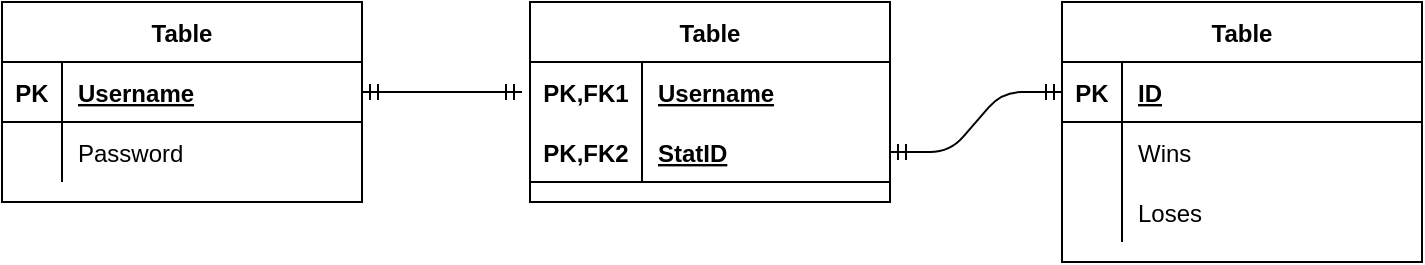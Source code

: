 <mxfile version="14.9.6" type="device"><diagram id="C3VuH4G40iCmeczMc2MV" name="Side-1"><mxGraphModel dx="1038" dy="607" grid="1" gridSize="10" guides="1" tooltips="1" connect="1" arrows="1" fold="1" page="1" pageScale="1" pageWidth="827" pageHeight="1169" math="0" shadow="0"><root><mxCell id="0"/><mxCell id="1" parent="0"/><mxCell id="pwa9HxluwNlEmkrrq4TM-2" value="Table" style="shape=table;startSize=30;container=1;collapsible=1;childLayout=tableLayout;fixedRows=1;rowLines=0;fontStyle=1;align=center;resizeLast=1;" vertex="1" parent="1"><mxGeometry x="590" y="230" width="180" height="130" as="geometry"/></mxCell><mxCell id="pwa9HxluwNlEmkrrq4TM-3" value="" style="shape=partialRectangle;collapsible=0;dropTarget=0;pointerEvents=0;fillColor=none;top=0;left=0;bottom=1;right=0;points=[[0,0.5],[1,0.5]];portConstraint=eastwest;" vertex="1" parent="pwa9HxluwNlEmkrrq4TM-2"><mxGeometry y="30" width="180" height="30" as="geometry"/></mxCell><mxCell id="pwa9HxluwNlEmkrrq4TM-4" value="PK" style="shape=partialRectangle;connectable=0;fillColor=none;top=0;left=0;bottom=0;right=0;fontStyle=1;overflow=hidden;" vertex="1" parent="pwa9HxluwNlEmkrrq4TM-3"><mxGeometry width="30" height="30" as="geometry"/></mxCell><mxCell id="pwa9HxluwNlEmkrrq4TM-5" value="ID" style="shape=partialRectangle;connectable=0;fillColor=none;top=0;left=0;bottom=0;right=0;align=left;spacingLeft=6;fontStyle=5;overflow=hidden;" vertex="1" parent="pwa9HxluwNlEmkrrq4TM-3"><mxGeometry x="30" width="150" height="30" as="geometry"/></mxCell><mxCell id="pwa9HxluwNlEmkrrq4TM-6" value="" style="shape=partialRectangle;collapsible=0;dropTarget=0;pointerEvents=0;fillColor=none;top=0;left=0;bottom=0;right=0;points=[[0,0.5],[1,0.5]];portConstraint=eastwest;" vertex="1" parent="pwa9HxluwNlEmkrrq4TM-2"><mxGeometry y="60" width="180" height="30" as="geometry"/></mxCell><mxCell id="pwa9HxluwNlEmkrrq4TM-7" value="" style="shape=partialRectangle;connectable=0;fillColor=none;top=0;left=0;bottom=0;right=0;editable=1;overflow=hidden;" vertex="1" parent="pwa9HxluwNlEmkrrq4TM-6"><mxGeometry width="30" height="30" as="geometry"/></mxCell><mxCell id="pwa9HxluwNlEmkrrq4TM-8" value="Wins" style="shape=partialRectangle;connectable=0;fillColor=none;top=0;left=0;bottom=0;right=0;align=left;spacingLeft=6;overflow=hidden;" vertex="1" parent="pwa9HxluwNlEmkrrq4TM-6"><mxGeometry x="30" width="150" height="30" as="geometry"/></mxCell><mxCell id="pwa9HxluwNlEmkrrq4TM-9" value="" style="shape=partialRectangle;collapsible=0;dropTarget=0;pointerEvents=0;fillColor=none;top=0;left=0;bottom=0;right=0;points=[[0,0.5],[1,0.5]];portConstraint=eastwest;" vertex="1" parent="pwa9HxluwNlEmkrrq4TM-2"><mxGeometry y="90" width="180" height="30" as="geometry"/></mxCell><mxCell id="pwa9HxluwNlEmkrrq4TM-10" value="" style="shape=partialRectangle;connectable=0;fillColor=none;top=0;left=0;bottom=0;right=0;editable=1;overflow=hidden;" vertex="1" parent="pwa9HxluwNlEmkrrq4TM-9"><mxGeometry width="30" height="30" as="geometry"/></mxCell><mxCell id="pwa9HxluwNlEmkrrq4TM-11" value="Loses" style="shape=partialRectangle;connectable=0;fillColor=none;top=0;left=0;bottom=0;right=0;align=left;spacingLeft=6;overflow=hidden;" vertex="1" parent="pwa9HxluwNlEmkrrq4TM-9"><mxGeometry x="30" width="150" height="30" as="geometry"/></mxCell><mxCell id="pwa9HxluwNlEmkrrq4TM-15" value="Table" style="shape=table;startSize=30;container=1;collapsible=1;childLayout=tableLayout;fixedRows=1;rowLines=0;fontStyle=1;align=center;resizeLast=1;" vertex="1" parent="1"><mxGeometry x="60" y="230" width="180" height="100" as="geometry"/></mxCell><mxCell id="pwa9HxluwNlEmkrrq4TM-16" value="" style="shape=partialRectangle;collapsible=0;dropTarget=0;pointerEvents=0;fillColor=none;top=0;left=0;bottom=1;right=0;points=[[0,0.5],[1,0.5]];portConstraint=eastwest;" vertex="1" parent="pwa9HxluwNlEmkrrq4TM-15"><mxGeometry y="30" width="180" height="30" as="geometry"/></mxCell><mxCell id="pwa9HxluwNlEmkrrq4TM-17" value="PK" style="shape=partialRectangle;connectable=0;fillColor=none;top=0;left=0;bottom=0;right=0;fontStyle=1;overflow=hidden;" vertex="1" parent="pwa9HxluwNlEmkrrq4TM-16"><mxGeometry width="30" height="30" as="geometry"/></mxCell><mxCell id="pwa9HxluwNlEmkrrq4TM-18" value="Username" style="shape=partialRectangle;connectable=0;fillColor=none;top=0;left=0;bottom=0;right=0;align=left;spacingLeft=6;fontStyle=5;overflow=hidden;" vertex="1" parent="pwa9HxluwNlEmkrrq4TM-16"><mxGeometry x="30" width="150" height="30" as="geometry"/></mxCell><mxCell id="pwa9HxluwNlEmkrrq4TM-19" value="" style="shape=partialRectangle;collapsible=0;dropTarget=0;pointerEvents=0;fillColor=none;top=0;left=0;bottom=0;right=0;points=[[0,0.5],[1,0.5]];portConstraint=eastwest;" vertex="1" parent="pwa9HxluwNlEmkrrq4TM-15"><mxGeometry y="60" width="180" height="30" as="geometry"/></mxCell><mxCell id="pwa9HxluwNlEmkrrq4TM-20" value="" style="shape=partialRectangle;connectable=0;fillColor=none;top=0;left=0;bottom=0;right=0;editable=1;overflow=hidden;" vertex="1" parent="pwa9HxluwNlEmkrrq4TM-19"><mxGeometry width="30" height="30" as="geometry"/></mxCell><mxCell id="pwa9HxluwNlEmkrrq4TM-21" value="Password" style="shape=partialRectangle;connectable=0;fillColor=none;top=0;left=0;bottom=0;right=0;align=left;spacingLeft=6;overflow=hidden;" vertex="1" parent="pwa9HxluwNlEmkrrq4TM-19"><mxGeometry x="30" width="150" height="30" as="geometry"/></mxCell><mxCell id="pwa9HxluwNlEmkrrq4TM-28" value="Table" style="shape=table;startSize=30;container=1;collapsible=1;childLayout=tableLayout;fixedRows=1;rowLines=0;fontStyle=1;align=center;resizeLast=1;" vertex="1" parent="1"><mxGeometry x="324" y="230" width="180" height="100" as="geometry"/></mxCell><mxCell id="pwa9HxluwNlEmkrrq4TM-29" value="" style="shape=partialRectangle;collapsible=0;dropTarget=0;pointerEvents=0;fillColor=none;top=0;left=0;bottom=0;right=0;points=[[0,0.5],[1,0.5]];portConstraint=eastwest;" vertex="1" parent="pwa9HxluwNlEmkrrq4TM-28"><mxGeometry y="30" width="180" height="30" as="geometry"/></mxCell><mxCell id="pwa9HxluwNlEmkrrq4TM-30" value="PK,FK1" style="shape=partialRectangle;connectable=0;fillColor=none;top=0;left=0;bottom=0;right=0;fontStyle=1;overflow=hidden;" vertex="1" parent="pwa9HxluwNlEmkrrq4TM-29"><mxGeometry width="56" height="30" as="geometry"/></mxCell><mxCell id="pwa9HxluwNlEmkrrq4TM-31" value="Username" style="shape=partialRectangle;connectable=0;fillColor=none;top=0;left=0;bottom=0;right=0;align=left;spacingLeft=6;fontStyle=5;overflow=hidden;" vertex="1" parent="pwa9HxluwNlEmkrrq4TM-29"><mxGeometry x="56" width="124" height="30" as="geometry"/></mxCell><mxCell id="pwa9HxluwNlEmkrrq4TM-32" value="" style="shape=partialRectangle;collapsible=0;dropTarget=0;pointerEvents=0;fillColor=none;top=0;left=0;bottom=1;right=0;points=[[0,0.5],[1,0.5]];portConstraint=eastwest;" vertex="1" parent="pwa9HxluwNlEmkrrq4TM-28"><mxGeometry y="60" width="180" height="30" as="geometry"/></mxCell><mxCell id="pwa9HxluwNlEmkrrq4TM-33" value="PK,FK2" style="shape=partialRectangle;connectable=0;fillColor=none;top=0;left=0;bottom=0;right=0;fontStyle=1;overflow=hidden;" vertex="1" parent="pwa9HxluwNlEmkrrq4TM-32"><mxGeometry width="56" height="30" as="geometry"/></mxCell><mxCell id="pwa9HxluwNlEmkrrq4TM-34" value="StatID" style="shape=partialRectangle;connectable=0;fillColor=none;top=0;left=0;bottom=0;right=0;align=left;spacingLeft=6;fontStyle=5;overflow=hidden;" vertex="1" parent="pwa9HxluwNlEmkrrq4TM-32"><mxGeometry x="56" width="124" height="30" as="geometry"/></mxCell><mxCell id="pwa9HxluwNlEmkrrq4TM-41" value="" style="edgeStyle=entityRelationEdgeStyle;fontSize=12;html=1;endArrow=ERmandOne;startArrow=ERmandOne;entryX=0;entryY=0.5;entryDx=0;entryDy=0;" edge="1" parent="1" source="pwa9HxluwNlEmkrrq4TM-32" target="pwa9HxluwNlEmkrrq4TM-3"><mxGeometry width="100" height="100" relative="1" as="geometry"><mxPoint x="520" y="360" as="sourcePoint"/><mxPoint x="620" y="260" as="targetPoint"/></mxGeometry></mxCell><mxCell id="pwa9HxluwNlEmkrrq4TM-42" value="" style="edgeStyle=entityRelationEdgeStyle;fontSize=12;html=1;endArrow=ERmandOne;startArrow=ERmandOne;exitX=1;exitY=0.5;exitDx=0;exitDy=0;" edge="1" parent="1" source="pwa9HxluwNlEmkrrq4TM-16"><mxGeometry width="100" height="100" relative="1" as="geometry"><mxPoint x="514" y="315" as="sourcePoint"/><mxPoint x="320" y="275" as="targetPoint"/></mxGeometry></mxCell></root></mxGraphModel></diagram></mxfile>